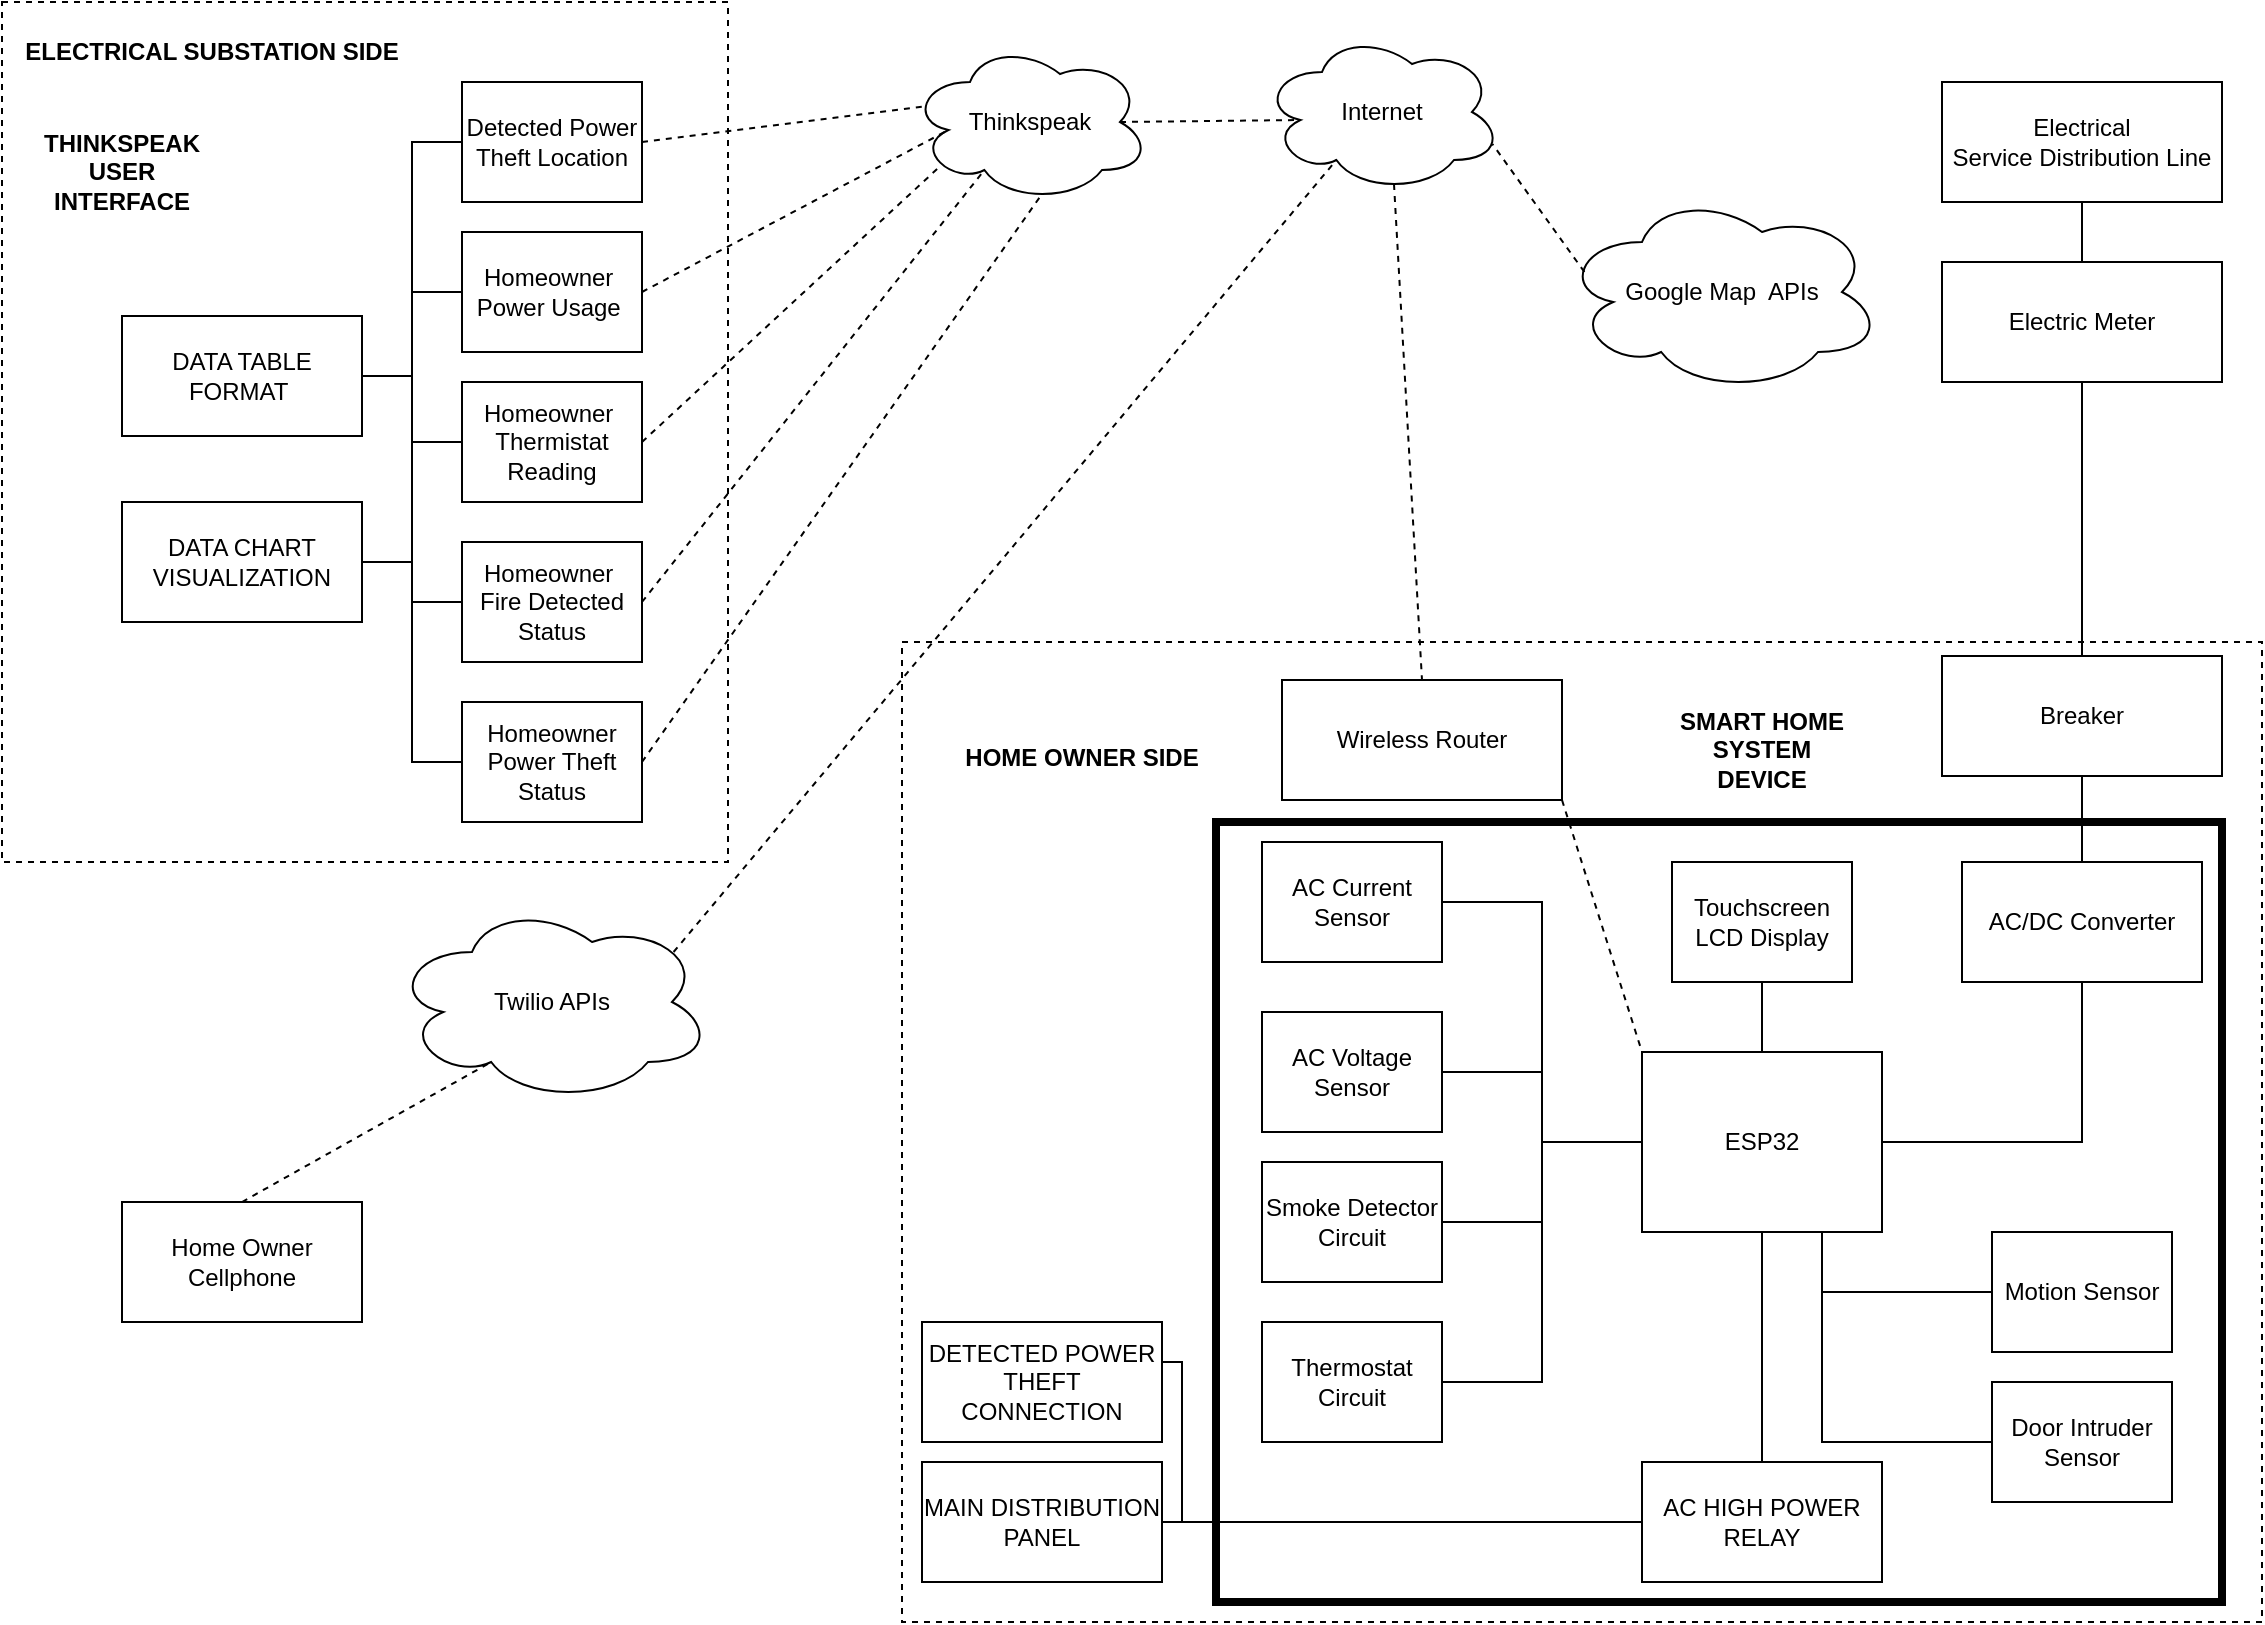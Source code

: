 <mxfile version="20.7.4" type="device"><diagram id="FKQHCJRqFao2KvkrszPK" name="Page-1"><mxGraphModel dx="1830" dy="1080" grid="1" gridSize="10" guides="1" tooltips="1" connect="1" arrows="1" fold="1" page="1" pageScale="1" pageWidth="1169" pageHeight="827" math="0" shadow="0"><root><mxCell id="0"/><mxCell id="1" parent="0"/><mxCell id="ShzKShhkiuGTTDKnNhSn-87" value="" style="rounded=0;whiteSpace=wrap;html=1;strokeColor=default;dashed=1;" parent="1" vertex="1"><mxGeometry x="470" y="330" width="680" height="490" as="geometry"/></mxCell><mxCell id="ShzKShhkiuGTTDKnNhSn-30" style="edgeStyle=orthogonalEdgeStyle;rounded=0;orthogonalLoop=1;jettySize=auto;html=1;exitX=0.5;exitY=1;exitDx=0;exitDy=0;entryX=0.5;entryY=0;entryDx=0;entryDy=0;endArrow=none;endFill=0;" parent="1" source="ShzKShhkiuGTTDKnNhSn-7" target="ShzKShhkiuGTTDKnNhSn-4" edge="1"><mxGeometry relative="1" as="geometry"/></mxCell><mxCell id="ShzKShhkiuGTTDKnNhSn-7" value="Electrical&lt;br&gt;Service Distribution Line" style="rounded=0;whiteSpace=wrap;html=1;strokeColor=default;" parent="1" vertex="1"><mxGeometry x="990" y="50" width="140" height="60" as="geometry"/></mxCell><mxCell id="ShzKShhkiuGTTDKnNhSn-18" style="edgeStyle=orthogonalEdgeStyle;rounded=0;orthogonalLoop=1;jettySize=auto;html=1;exitX=0.5;exitY=1;exitDx=0;exitDy=0;entryX=0.5;entryY=0;entryDx=0;entryDy=0;endArrow=none;endFill=0;" parent="1" source="ShzKShhkiuGTTDKnNhSn-4" target="ShzKShhkiuGTTDKnNhSn-8" edge="1"><mxGeometry relative="1" as="geometry"/></mxCell><mxCell id="ShzKShhkiuGTTDKnNhSn-4" value="Electric Meter" style="rounded=0;whiteSpace=wrap;html=1;strokeColor=default;" parent="1" vertex="1"><mxGeometry x="990" y="140" width="140" height="60" as="geometry"/></mxCell><mxCell id="ShzKShhkiuGTTDKnNhSn-8" value="Breaker" style="rounded=0;whiteSpace=wrap;html=1;strokeColor=default;" parent="1" vertex="1"><mxGeometry x="990" y="337" width="140" height="60" as="geometry"/></mxCell><mxCell id="ShzKShhkiuGTTDKnNhSn-2" value="&lt;b&gt;HOME OWNER SIDE&lt;/b&gt;" style="text;html=1;strokeColor=none;fillColor=none;align=center;verticalAlign=middle;whiteSpace=wrap;rounded=0;dashed=1;" parent="1" vertex="1"><mxGeometry x="480" y="367" width="160" height="42" as="geometry"/></mxCell><mxCell id="ShzKShhkiuGTTDKnNhSn-19" value="" style="rounded=0;whiteSpace=wrap;html=1;strokeColor=default;strokeWidth=4;" parent="1" vertex="1"><mxGeometry x="627" y="420" width="503" height="390" as="geometry"/></mxCell><mxCell id="ShzKShhkiuGTTDKnNhSn-31" style="edgeStyle=orthogonalEdgeStyle;rounded=0;orthogonalLoop=1;jettySize=auto;html=1;exitX=0;exitY=0.5;exitDx=0;exitDy=0;entryX=1;entryY=0.5;entryDx=0;entryDy=0;endArrow=none;endFill=0;" parent="1" source="ShzKShhkiuGTTDKnNhSn-22" target="ShzKShhkiuGTTDKnNhSn-26" edge="1"><mxGeometry relative="1" as="geometry"/></mxCell><mxCell id="ShzKShhkiuGTTDKnNhSn-38" style="edgeStyle=orthogonalEdgeStyle;rounded=0;orthogonalLoop=1;jettySize=auto;html=1;exitX=0.5;exitY=1;exitDx=0;exitDy=0;endArrow=none;endFill=0;" parent="1" source="ShzKShhkiuGTTDKnNhSn-22" target="ShzKShhkiuGTTDKnNhSn-37" edge="1"><mxGeometry relative="1" as="geometry"/></mxCell><mxCell id="HTbYw7IMY9phG-ie5FIO-22" style="edgeStyle=orthogonalEdgeStyle;rounded=0;orthogonalLoop=1;jettySize=auto;html=1;exitX=0.75;exitY=1;exitDx=0;exitDy=0;entryX=0;entryY=0.5;entryDx=0;entryDy=0;endArrow=none;endFill=0;" edge="1" parent="1" source="ShzKShhkiuGTTDKnNhSn-22" target="HTbYw7IMY9phG-ie5FIO-20"><mxGeometry relative="1" as="geometry"/></mxCell><mxCell id="ShzKShhkiuGTTDKnNhSn-22" value="ESP32" style="rounded=0;whiteSpace=wrap;html=1;strokeColor=default;" parent="1" vertex="1"><mxGeometry x="840" y="535" width="120" height="90" as="geometry"/></mxCell><mxCell id="ShzKShhkiuGTTDKnNhSn-25" style="edgeStyle=orthogonalEdgeStyle;rounded=0;orthogonalLoop=1;jettySize=auto;html=1;exitX=0.5;exitY=1;exitDx=0;exitDy=0;entryX=1;entryY=0.5;entryDx=0;entryDy=0;endArrow=none;endFill=0;" parent="1" source="ShzKShhkiuGTTDKnNhSn-23" target="ShzKShhkiuGTTDKnNhSn-22" edge="1"><mxGeometry relative="1" as="geometry"/></mxCell><mxCell id="ShzKShhkiuGTTDKnNhSn-23" value="AC/DC Converter" style="rounded=0;whiteSpace=wrap;html=1;strokeColor=default;" parent="1" vertex="1"><mxGeometry x="1000" y="440" width="120" height="60" as="geometry"/></mxCell><mxCell id="ShzKShhkiuGTTDKnNhSn-24" style="edgeStyle=orthogonalEdgeStyle;rounded=0;orthogonalLoop=1;jettySize=auto;html=1;exitX=0.5;exitY=1;exitDx=0;exitDy=0;entryX=0.5;entryY=0;entryDx=0;entryDy=0;endArrow=none;endFill=0;" parent="1" source="ShzKShhkiuGTTDKnNhSn-8" target="ShzKShhkiuGTTDKnNhSn-23" edge="1"><mxGeometry relative="1" as="geometry"/></mxCell><mxCell id="ShzKShhkiuGTTDKnNhSn-26" value="AC Current Sensor" style="rounded=0;whiteSpace=wrap;html=1;strokeColor=default;" parent="1" vertex="1"><mxGeometry x="650" y="430" width="90" height="60" as="geometry"/></mxCell><mxCell id="ShzKShhkiuGTTDKnNhSn-32" style="edgeStyle=orthogonalEdgeStyle;rounded=0;orthogonalLoop=1;jettySize=auto;html=1;exitX=1;exitY=0.5;exitDx=0;exitDy=0;entryX=0;entryY=0.5;entryDx=0;entryDy=0;endArrow=none;endFill=0;" parent="1" source="ShzKShhkiuGTTDKnNhSn-27" target="ShzKShhkiuGTTDKnNhSn-22" edge="1"><mxGeometry relative="1" as="geometry"/></mxCell><mxCell id="ShzKShhkiuGTTDKnNhSn-27" value="AC Voltage Sensor" style="rounded=0;whiteSpace=wrap;html=1;strokeColor=default;" parent="1" vertex="1"><mxGeometry x="650" y="515" width="90" height="60" as="geometry"/></mxCell><mxCell id="ShzKShhkiuGTTDKnNhSn-33" style="edgeStyle=orthogonalEdgeStyle;rounded=0;orthogonalLoop=1;jettySize=auto;html=1;exitX=1;exitY=0.5;exitDx=0;exitDy=0;entryX=0;entryY=0.5;entryDx=0;entryDy=0;endArrow=none;endFill=0;" parent="1" source="ShzKShhkiuGTTDKnNhSn-28" target="ShzKShhkiuGTTDKnNhSn-22" edge="1"><mxGeometry relative="1" as="geometry"/></mxCell><mxCell id="ShzKShhkiuGTTDKnNhSn-28" value="Smoke Detector Circuit" style="rounded=0;whiteSpace=wrap;html=1;strokeColor=default;" parent="1" vertex="1"><mxGeometry x="650" y="590" width="90" height="60" as="geometry"/></mxCell><mxCell id="ShzKShhkiuGTTDKnNhSn-34" style="edgeStyle=orthogonalEdgeStyle;rounded=0;orthogonalLoop=1;jettySize=auto;html=1;exitX=1;exitY=0.5;exitDx=0;exitDy=0;entryX=0;entryY=0.5;entryDx=0;entryDy=0;endArrow=none;endFill=0;" parent="1" source="ShzKShhkiuGTTDKnNhSn-29" target="ShzKShhkiuGTTDKnNhSn-22" edge="1"><mxGeometry relative="1" as="geometry"/></mxCell><mxCell id="ShzKShhkiuGTTDKnNhSn-29" value="Thermostat Circuit" style="rounded=0;whiteSpace=wrap;html=1;strokeColor=default;" parent="1" vertex="1"><mxGeometry x="650" y="670" width="90" height="60" as="geometry"/></mxCell><mxCell id="ShzKShhkiuGTTDKnNhSn-36" style="edgeStyle=orthogonalEdgeStyle;rounded=0;orthogonalLoop=1;jettySize=auto;html=1;exitX=0.5;exitY=1;exitDx=0;exitDy=0;endArrow=none;endFill=0;" parent="1" source="ShzKShhkiuGTTDKnNhSn-35" target="ShzKShhkiuGTTDKnNhSn-22" edge="1"><mxGeometry relative="1" as="geometry"/></mxCell><mxCell id="ShzKShhkiuGTTDKnNhSn-35" value="Touchscreen&lt;br&gt;LCD Display" style="rounded=0;whiteSpace=wrap;html=1;strokeColor=default;" parent="1" vertex="1"><mxGeometry x="855" y="440" width="90" height="60" as="geometry"/></mxCell><mxCell id="ShzKShhkiuGTTDKnNhSn-40" style="edgeStyle=orthogonalEdgeStyle;rounded=0;orthogonalLoop=1;jettySize=auto;html=1;exitX=0;exitY=0.5;exitDx=0;exitDy=0;entryX=1;entryY=0.5;entryDx=0;entryDy=0;endArrow=none;endFill=0;" parent="1" source="ShzKShhkiuGTTDKnNhSn-37" target="ShzKShhkiuGTTDKnNhSn-39" edge="1"><mxGeometry relative="1" as="geometry"/></mxCell><mxCell id="ShzKShhkiuGTTDKnNhSn-37" value="AC HIGH POWER RELAY" style="rounded=0;whiteSpace=wrap;html=1;strokeColor=default;" parent="1" vertex="1"><mxGeometry x="840" y="740" width="120" height="60" as="geometry"/></mxCell><mxCell id="ShzKShhkiuGTTDKnNhSn-39" value="MAIN DISTRIBUTION PANEL" style="rounded=0;whiteSpace=wrap;html=1;strokeColor=default;" parent="1" vertex="1"><mxGeometry x="480" y="740" width="120" height="60" as="geometry"/></mxCell><mxCell id="ShzKShhkiuGTTDKnNhSn-42" style="edgeStyle=orthogonalEdgeStyle;rounded=0;orthogonalLoop=1;jettySize=auto;html=1;exitX=1;exitY=0.5;exitDx=0;exitDy=0;entryX=0;entryY=0.5;entryDx=0;entryDy=0;endArrow=none;endFill=0;" parent="1" source="ShzKShhkiuGTTDKnNhSn-41" target="ShzKShhkiuGTTDKnNhSn-37" edge="1"><mxGeometry relative="1" as="geometry"><Array as="points"><mxPoint x="610" y="690"/><mxPoint x="610" y="770"/></Array></mxGeometry></mxCell><mxCell id="ShzKShhkiuGTTDKnNhSn-41" value="DETECTED POWER THEFT CONNECTION" style="rounded=0;whiteSpace=wrap;html=1;strokeColor=default;" parent="1" vertex="1"><mxGeometry x="480" y="670" width="120" height="60" as="geometry"/></mxCell><mxCell id="ShzKShhkiuGTTDKnNhSn-43" value="Wireless Router" style="rounded=0;whiteSpace=wrap;html=1;strokeColor=default;" parent="1" vertex="1"><mxGeometry x="660" y="349" width="140" height="60" as="geometry"/></mxCell><mxCell id="ShzKShhkiuGTTDKnNhSn-44" value="" style="endArrow=none;dashed=1;html=1;rounded=0;exitX=1;exitY=1;exitDx=0;exitDy=0;entryX=0;entryY=0;entryDx=0;entryDy=0;" parent="1" source="ShzKShhkiuGTTDKnNhSn-43" target="ShzKShhkiuGTTDKnNhSn-22" edge="1"><mxGeometry width="50" height="50" relative="1" as="geometry"><mxPoint x="830" y="380" as="sourcePoint"/><mxPoint x="880" y="330" as="targetPoint"/></mxGeometry></mxCell><mxCell id="ShzKShhkiuGTTDKnNhSn-46" value="Internet" style="ellipse;shape=cloud;whiteSpace=wrap;html=1;strokeColor=default;" parent="1" vertex="1"><mxGeometry x="650" y="25" width="120" height="80" as="geometry"/></mxCell><mxCell id="ShzKShhkiuGTTDKnNhSn-50" value="&lt;b&gt;SMART HOME SYSTEM DEVICE&lt;/b&gt;" style="text;html=1;strokeColor=none;fillColor=none;align=center;verticalAlign=middle;whiteSpace=wrap;rounded=0;" parent="1" vertex="1"><mxGeometry x="855" y="349" width="90" height="70" as="geometry"/></mxCell><mxCell id="ShzKShhkiuGTTDKnNhSn-52" value="" style="rounded=0;whiteSpace=wrap;html=1;strokeColor=default;dashed=1;" parent="1" vertex="1"><mxGeometry x="20" y="10" width="363" height="430" as="geometry"/></mxCell><mxCell id="ShzKShhkiuGTTDKnNhSn-53" value="&lt;b&gt;ELECTRICAL SUBSTATION SIDE&lt;br&gt;&lt;/b&gt;" style="text;html=1;strokeColor=none;fillColor=none;align=center;verticalAlign=middle;whiteSpace=wrap;rounded=0;" parent="1" vertex="1"><mxGeometry x="20" y="10" width="210" height="50" as="geometry"/></mxCell><mxCell id="ShzKShhkiuGTTDKnNhSn-55" value="Detected Power Theft Location" style="rounded=0;whiteSpace=wrap;html=1;strokeColor=default;" parent="1" vertex="1"><mxGeometry x="250" y="50" width="90" height="60" as="geometry"/></mxCell><mxCell id="ShzKShhkiuGTTDKnNhSn-79" style="edgeStyle=orthogonalEdgeStyle;rounded=0;orthogonalLoop=1;jettySize=auto;html=1;exitX=0;exitY=0.5;exitDx=0;exitDy=0;entryX=1;entryY=0.5;entryDx=0;entryDy=0;endArrow=none;endFill=0;" parent="1" source="ShzKShhkiuGTTDKnNhSn-56" target="ShzKShhkiuGTTDKnNhSn-72" edge="1"><mxGeometry relative="1" as="geometry"/></mxCell><mxCell id="ShzKShhkiuGTTDKnNhSn-56" value="Homeowner&amp;nbsp;&lt;br&gt;Power Usage&amp;nbsp;" style="rounded=0;whiteSpace=wrap;html=1;strokeColor=default;" parent="1" vertex="1"><mxGeometry x="250" y="125" width="90" height="60" as="geometry"/></mxCell><mxCell id="ShzKShhkiuGTTDKnNhSn-81" style="edgeStyle=orthogonalEdgeStyle;rounded=0;orthogonalLoop=1;jettySize=auto;html=1;exitX=0;exitY=0.5;exitDx=0;exitDy=0;entryX=1;entryY=0.5;entryDx=0;entryDy=0;endArrow=none;endFill=0;" parent="1" source="ShzKShhkiuGTTDKnNhSn-57" target="ShzKShhkiuGTTDKnNhSn-72" edge="1"><mxGeometry relative="1" as="geometry"/></mxCell><mxCell id="ShzKShhkiuGTTDKnNhSn-57" value="Homeowner&amp;nbsp;&lt;br&gt;Thermistat Reading" style="rounded=0;whiteSpace=wrap;html=1;strokeColor=default;" parent="1" vertex="1"><mxGeometry x="250" y="200" width="90" height="60" as="geometry"/></mxCell><mxCell id="ShzKShhkiuGTTDKnNhSn-82" style="edgeStyle=orthogonalEdgeStyle;rounded=0;orthogonalLoop=1;jettySize=auto;html=1;exitX=0;exitY=0.5;exitDx=0;exitDy=0;entryX=1;entryY=0.5;entryDx=0;entryDy=0;endArrow=none;endFill=0;" parent="1" source="ShzKShhkiuGTTDKnNhSn-58" target="ShzKShhkiuGTTDKnNhSn-72" edge="1"><mxGeometry relative="1" as="geometry"/></mxCell><mxCell id="ShzKShhkiuGTTDKnNhSn-58" value="Homeowner&amp;nbsp;&lt;br&gt;Fire Detected Status" style="rounded=0;whiteSpace=wrap;html=1;strokeColor=default;" parent="1" vertex="1"><mxGeometry x="250" y="280" width="90" height="60" as="geometry"/></mxCell><mxCell id="ShzKShhkiuGTTDKnNhSn-83" style="edgeStyle=orthogonalEdgeStyle;rounded=0;orthogonalLoop=1;jettySize=auto;html=1;exitX=0;exitY=0.5;exitDx=0;exitDy=0;entryX=1;entryY=0.5;entryDx=0;entryDy=0;endArrow=none;endFill=0;" parent="1" source="ShzKShhkiuGTTDKnNhSn-59" target="ShzKShhkiuGTTDKnNhSn-72" edge="1"><mxGeometry relative="1" as="geometry"/></mxCell><mxCell id="ShzKShhkiuGTTDKnNhSn-59" value="Homeowner&lt;br&gt;Power Theft Status" style="rounded=0;whiteSpace=wrap;html=1;strokeColor=default;" parent="1" vertex="1"><mxGeometry x="250" y="360" width="90" height="60" as="geometry"/></mxCell><mxCell id="ShzKShhkiuGTTDKnNhSn-63" value="Thinkspeak" style="ellipse;shape=cloud;whiteSpace=wrap;html=1;strokeColor=default;" parent="1" vertex="1"><mxGeometry x="474" y="30" width="120" height="80" as="geometry"/></mxCell><mxCell id="ShzKShhkiuGTTDKnNhSn-65" value="" style="endArrow=none;dashed=1;html=1;rounded=0;exitX=1;exitY=0.5;exitDx=0;exitDy=0;entryX=0.07;entryY=0.4;entryDx=0;entryDy=0;entryPerimeter=0;" parent="1" source="ShzKShhkiuGTTDKnNhSn-55" target="ShzKShhkiuGTTDKnNhSn-63" edge="1"><mxGeometry width="50" height="50" relative="1" as="geometry"><mxPoint x="390" y="130" as="sourcePoint"/><mxPoint x="440" y="80" as="targetPoint"/></mxGeometry></mxCell><mxCell id="ShzKShhkiuGTTDKnNhSn-66" value="" style="endArrow=none;dashed=1;html=1;rounded=0;exitX=1;exitY=0.5;exitDx=0;exitDy=0;entryX=0.16;entryY=0.55;entryDx=0;entryDy=0;entryPerimeter=0;" parent="1" source="ShzKShhkiuGTTDKnNhSn-56" target="ShzKShhkiuGTTDKnNhSn-63" edge="1"><mxGeometry width="50" height="50" relative="1" as="geometry"><mxPoint x="450" y="440" as="sourcePoint"/><mxPoint x="500" y="390" as="targetPoint"/></mxGeometry></mxCell><mxCell id="ShzKShhkiuGTTDKnNhSn-67" value="" style="endArrow=none;dashed=1;html=1;rounded=0;exitX=1;exitY=0.5;exitDx=0;exitDy=0;entryX=0.13;entryY=0.77;entryDx=0;entryDy=0;entryPerimeter=0;" parent="1" source="ShzKShhkiuGTTDKnNhSn-57" target="ShzKShhkiuGTTDKnNhSn-63" edge="1"><mxGeometry width="50" height="50" relative="1" as="geometry"><mxPoint x="480" y="470" as="sourcePoint"/><mxPoint x="530" y="420" as="targetPoint"/></mxGeometry></mxCell><mxCell id="ShzKShhkiuGTTDKnNhSn-68" value="" style="endArrow=none;dashed=1;html=1;rounded=0;exitX=1;exitY=0.5;exitDx=0;exitDy=0;entryX=0.31;entryY=0.8;entryDx=0;entryDy=0;entryPerimeter=0;" parent="1" source="ShzKShhkiuGTTDKnNhSn-58" target="ShzKShhkiuGTTDKnNhSn-63" edge="1"><mxGeometry width="50" height="50" relative="1" as="geometry"><mxPoint x="460" y="500" as="sourcePoint"/><mxPoint x="510" y="450" as="targetPoint"/></mxGeometry></mxCell><mxCell id="ShzKShhkiuGTTDKnNhSn-69" value="" style="endArrow=none;dashed=1;html=1;rounded=0;exitX=1;exitY=0.5;exitDx=0;exitDy=0;entryX=0.55;entryY=0.95;entryDx=0;entryDy=0;entryPerimeter=0;" parent="1" source="ShzKShhkiuGTTDKnNhSn-59" target="ShzKShhkiuGTTDKnNhSn-63" edge="1"><mxGeometry width="50" height="50" relative="1" as="geometry"><mxPoint x="480" y="540" as="sourcePoint"/><mxPoint x="530" y="490" as="targetPoint"/></mxGeometry></mxCell><mxCell id="ShzKShhkiuGTTDKnNhSn-70" value="&lt;b&gt;THINKSPEAK USER INTERFACE&lt;/b&gt;" style="text;html=1;strokeColor=none;fillColor=none;align=center;verticalAlign=middle;whiteSpace=wrap;rounded=0;dashed=1;" parent="1" vertex="1"><mxGeometry x="50" y="80" width="60" height="30" as="geometry"/></mxCell><mxCell id="ShzKShhkiuGTTDKnNhSn-78" style="edgeStyle=orthogonalEdgeStyle;rounded=0;orthogonalLoop=1;jettySize=auto;html=1;exitX=1;exitY=0.5;exitDx=0;exitDy=0;entryX=0;entryY=0.5;entryDx=0;entryDy=0;endArrow=none;endFill=0;" parent="1" source="ShzKShhkiuGTTDKnNhSn-72" target="ShzKShhkiuGTTDKnNhSn-55" edge="1"><mxGeometry relative="1" as="geometry"/></mxCell><mxCell id="ShzKShhkiuGTTDKnNhSn-72" value="DATA TABLE FORMAT&amp;nbsp;" style="rounded=0;whiteSpace=wrap;html=1;strokeColor=default;" parent="1" vertex="1"><mxGeometry x="80" y="167" width="120" height="60" as="geometry"/></mxCell><mxCell id="ShzKShhkiuGTTDKnNhSn-84" style="edgeStyle=orthogonalEdgeStyle;rounded=0;orthogonalLoop=1;jettySize=auto;html=1;exitX=1;exitY=0.5;exitDx=0;exitDy=0;entryX=0;entryY=0.5;entryDx=0;entryDy=0;endArrow=none;endFill=0;" parent="1" source="ShzKShhkiuGTTDKnNhSn-73" target="ShzKShhkiuGTTDKnNhSn-58" edge="1"><mxGeometry relative="1" as="geometry"/></mxCell><mxCell id="ShzKShhkiuGTTDKnNhSn-73" value="DATA CHART VISUALIZATION" style="rounded=0;whiteSpace=wrap;html=1;strokeColor=default;" parent="1" vertex="1"><mxGeometry x="80" y="260" width="120" height="60" as="geometry"/></mxCell><mxCell id="ShzKShhkiuGTTDKnNhSn-75" value="" style="endArrow=none;dashed=1;html=1;rounded=0;exitX=0.55;exitY=0.95;exitDx=0;exitDy=0;entryX=0.5;entryY=0;entryDx=0;entryDy=0;exitPerimeter=0;" parent="1" source="ShzKShhkiuGTTDKnNhSn-46" target="ShzKShhkiuGTTDKnNhSn-43" edge="1"><mxGeometry x="-1" y="169" width="50" height="50" relative="1" as="geometry"><mxPoint x="690" y="220" as="sourcePoint"/><mxPoint x="730" y="346" as="targetPoint"/><mxPoint x="-171" y="-118" as="offset"/></mxGeometry></mxCell><mxCell id="ShzKShhkiuGTTDKnNhSn-77" value="" style="endArrow=none;dashed=1;html=1;rounded=0;exitX=0.875;exitY=0.5;exitDx=0;exitDy=0;exitPerimeter=0;entryX=0.16;entryY=0.55;entryDx=0;entryDy=0;entryPerimeter=0;" parent="1" source="ShzKShhkiuGTTDKnNhSn-63" target="ShzKShhkiuGTTDKnNhSn-46" edge="1"><mxGeometry width="50" height="50" relative="1" as="geometry"><mxPoint x="610" y="310" as="sourcePoint"/><mxPoint x="660" y="260" as="targetPoint"/></mxGeometry></mxCell><mxCell id="HTbYw7IMY9phG-ie5FIO-1" value="Google Map&amp;nbsp; APIs" style="ellipse;shape=cloud;whiteSpace=wrap;html=1;" vertex="1" parent="1"><mxGeometry x="800" y="105" width="160" height="100" as="geometry"/></mxCell><mxCell id="HTbYw7IMY9phG-ie5FIO-2" value="Twilio APIs" style="ellipse;shape=cloud;whiteSpace=wrap;html=1;" vertex="1" parent="1"><mxGeometry x="215" y="460" width="160" height="100" as="geometry"/></mxCell><mxCell id="HTbYw7IMY9phG-ie5FIO-9" value="" style="endArrow=none;dashed=1;html=1;rounded=0;entryX=0.96;entryY=0.7;entryDx=0;entryDy=0;entryPerimeter=0;exitX=0.07;exitY=0.4;exitDx=0;exitDy=0;exitPerimeter=0;" edge="1" parent="1" source="HTbYw7IMY9phG-ie5FIO-1" target="ShzKShhkiuGTTDKnNhSn-46"><mxGeometry width="50" height="50" relative="1" as="geometry"><mxPoint x="770" y="240" as="sourcePoint"/><mxPoint x="820" y="190" as="targetPoint"/></mxGeometry></mxCell><mxCell id="HTbYw7IMY9phG-ie5FIO-12" value="" style="endArrow=none;dashed=1;html=1;rounded=0;entryX=0.31;entryY=0.8;entryDx=0;entryDy=0;entryPerimeter=0;exitX=0.88;exitY=0.25;exitDx=0;exitDy=0;exitPerimeter=0;" edge="1" parent="1" source="HTbYw7IMY9phG-ie5FIO-2" target="ShzKShhkiuGTTDKnNhSn-46"><mxGeometry width="50" height="50" relative="1" as="geometry"><mxPoint x="610" y="200" as="sourcePoint"/><mxPoint x="660" y="150" as="targetPoint"/></mxGeometry></mxCell><mxCell id="HTbYw7IMY9phG-ie5FIO-14" value="Home Owner Cellphone" style="rounded=0;whiteSpace=wrap;html=1;" vertex="1" parent="1"><mxGeometry x="80" y="610" width="120" height="60" as="geometry"/></mxCell><mxCell id="HTbYw7IMY9phG-ie5FIO-16" value="" style="endArrow=none;dashed=1;html=1;rounded=0;entryX=0.31;entryY=0.8;entryDx=0;entryDy=0;entryPerimeter=0;exitX=0.5;exitY=0;exitDx=0;exitDy=0;" edge="1" parent="1" source="HTbYw7IMY9phG-ie5FIO-14" target="HTbYw7IMY9phG-ie5FIO-2"><mxGeometry width="50" height="50" relative="1" as="geometry"><mxPoint x="250" y="670" as="sourcePoint"/><mxPoint x="300" y="620" as="targetPoint"/></mxGeometry></mxCell><mxCell id="HTbYw7IMY9phG-ie5FIO-20" value="Motion Sensor" style="rounded=0;whiteSpace=wrap;html=1;strokeColor=default;" vertex="1" parent="1"><mxGeometry x="1015" y="625" width="90" height="60" as="geometry"/></mxCell><mxCell id="HTbYw7IMY9phG-ie5FIO-23" style="edgeStyle=orthogonalEdgeStyle;rounded=0;orthogonalLoop=1;jettySize=auto;html=1;exitX=0;exitY=0.5;exitDx=0;exitDy=0;endArrow=none;endFill=0;entryX=0.75;entryY=1;entryDx=0;entryDy=0;" edge="1" parent="1" source="HTbYw7IMY9phG-ie5FIO-21" target="ShzKShhkiuGTTDKnNhSn-22"><mxGeometry relative="1" as="geometry"><mxPoint x="930" y="620" as="targetPoint"/></mxGeometry></mxCell><mxCell id="HTbYw7IMY9phG-ie5FIO-21" value="Door Intruder Sensor" style="rounded=0;whiteSpace=wrap;html=1;strokeColor=default;" vertex="1" parent="1"><mxGeometry x="1015" y="700" width="90" height="60" as="geometry"/></mxCell></root></mxGraphModel></diagram></mxfile>